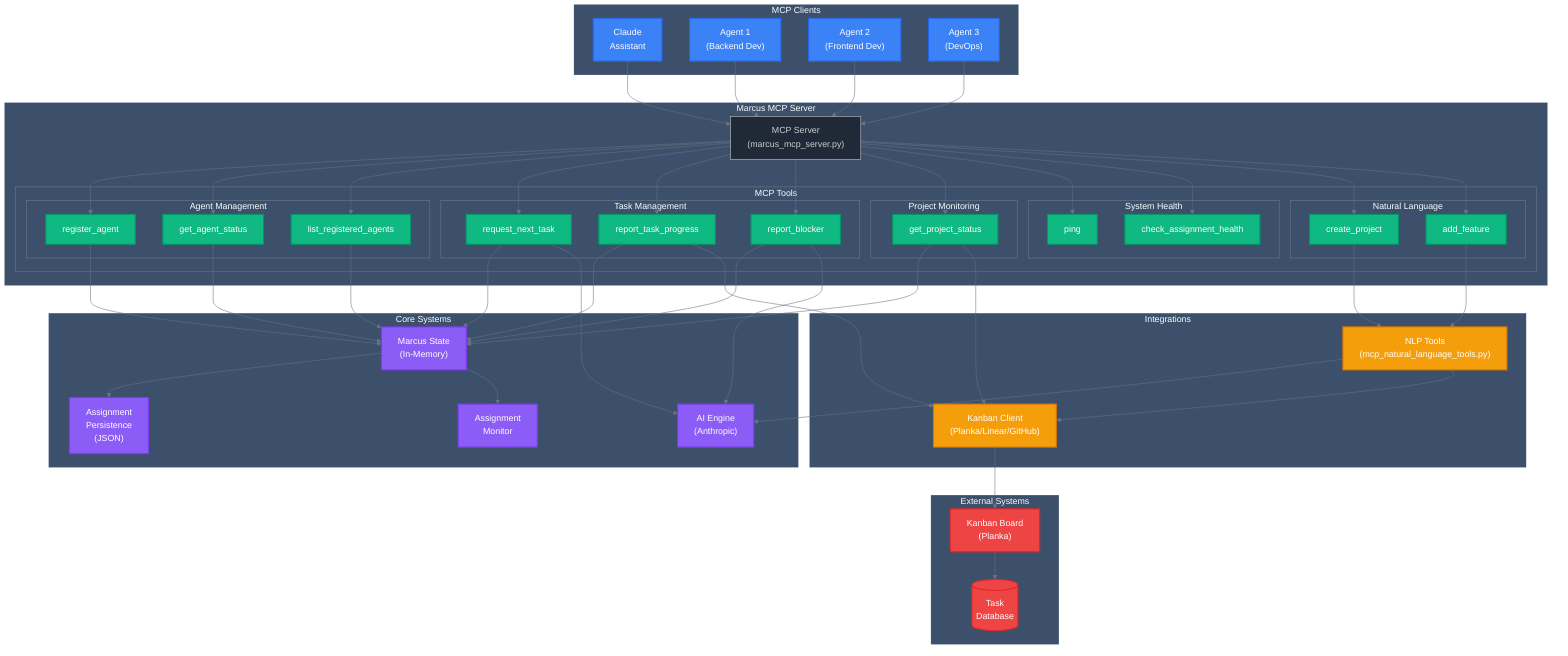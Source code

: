 %%{init: {'theme':'dark', 'themeVariables': { 'primaryColor': '#1f2937', 'primaryTextColor': '#f3f4f6', 'primaryBorderColor': '#4b5563', 'lineColor': '#6b7280', 'secondaryColor': '#374151', 'tertiaryColor': '#4b5563', 'background': '#111827', 'mainBkg': '#1f2937', 'secondBkg': '#374151'}}}%%

graph TB
    %% Clients
    subgraph Clients ["MCP Clients"]
        Claude["Claude<br/>Assistant"]
        Agent1["Agent 1<br/>(Backend Dev)"]
        Agent2["Agent 2<br/>(Frontend Dev)"]
        Agent3["Agent 3<br/>(DevOps)"]
    end
    
    %% MCP Server
    subgraph MCP ["Marcus MCP Server"]
        Server["MCP Server<br/>(marcus_mcp_server.py)"]
        
        subgraph Tools ["MCP Tools"]
            subgraph AgentMgmt ["Agent Management"]
                RegisterAgent["register_agent"]
                GetAgentStatus["get_agent_status"]
                ListAgents["list_registered_agents"]
            end
            
            subgraph TaskMgmt ["Task Management"]
                RequestTask["request_next_task"]
                ReportProgress["report_task_progress"]
                ReportBlocker["report_blocker"]
            end
            
            subgraph ProjectMon ["Project Monitoring"]
                GetProjectStatus["get_project_status"]
            end
            
            subgraph SystemHealth ["System Health"]
                Ping["ping"]
                CheckHealth["check_assignment_health"]
            end
            
            subgraph NLP ["Natural Language"]
                CreateProject["create_project"]
                AddFeature["add_feature"]
            end
        end
    end
    
    %% Core Systems
    subgraph Core ["Core Systems"]
        State["Marcus State<br/>(In-Memory)"]
        Persistence["Assignment<br/>Persistence<br/>(JSON)"]
        Monitor["Assignment<br/>Monitor"]
        AIEngine["AI Engine<br/>(Anthropic)"]
    end
    
    %% Integrations
    subgraph Integrations ["Integrations"]
        KanbanClient["Kanban Client<br/>(Planka/Linear/GitHub)"]
        NLPTools["NLP Tools<br/>(mcp_natural_language_tools.py)"]
    end
    
    %% External Systems
    subgraph External ["External Systems"]
        KanbanBoard["Kanban Board<br/>(Planka)"]
        Database[(Task<br/>Database)]
    end
    
    %% Connections
    Claude --> Server
    Agent1 --> Server
    Agent2 --> Server
    Agent3 --> Server
    
    Server --> RegisterAgent
    Server --> GetAgentStatus
    Server --> ListAgents
    Server --> RequestTask
    Server --> ReportProgress
    Server --> ReportBlocker
    Server --> GetProjectStatus
    Server --> Ping
    Server --> CheckHealth
    Server --> CreateProject
    Server --> AddFeature
    
    RegisterAgent --> State
    GetAgentStatus --> State
    ListAgents --> State
    RequestTask --> State
    RequestTask --> AIEngine
    ReportProgress --> State
    ReportProgress --> KanbanClient
    ReportBlocker --> State
    ReportBlocker --> AIEngine
    GetProjectStatus --> State
    GetProjectStatus --> KanbanClient
    
    CreateProject --> NLPTools
    AddFeature --> NLPTools
    NLPTools --> AIEngine
    NLPTools --> KanbanClient
    
    State --> Persistence
    State --> Monitor
    
    KanbanClient --> KanbanBoard
    KanbanBoard --> Database
    
    %% Styling
    classDef client fill:#3b82f6,stroke:#2563eb,stroke-width:2px,color:#fff
    classDef tool fill:#10b981,stroke:#059669,stroke-width:2px,color:#fff
    classDef core fill:#8b5cf6,stroke:#7c3aed,stroke-width:2px,color:#fff
    classDef integration fill:#f59e0b,stroke:#d97706,stroke-width:2px,color:#fff
    classDef external fill:#ef4444,stroke:#dc2626,stroke-width:2px,color:#fff
    
    class Claude,Agent1,Agent2,Agent3 client
    class RegisterAgent,GetAgentStatus,ListAgents,RequestTask,ReportProgress,ReportBlocker,GetProjectStatus,Ping,CheckHealth,CreateProject,AddFeature tool
    class State,Persistence,Monitor,AIEngine core
    class KanbanClient,NLPTools integration
    class KanbanBoard,Database external